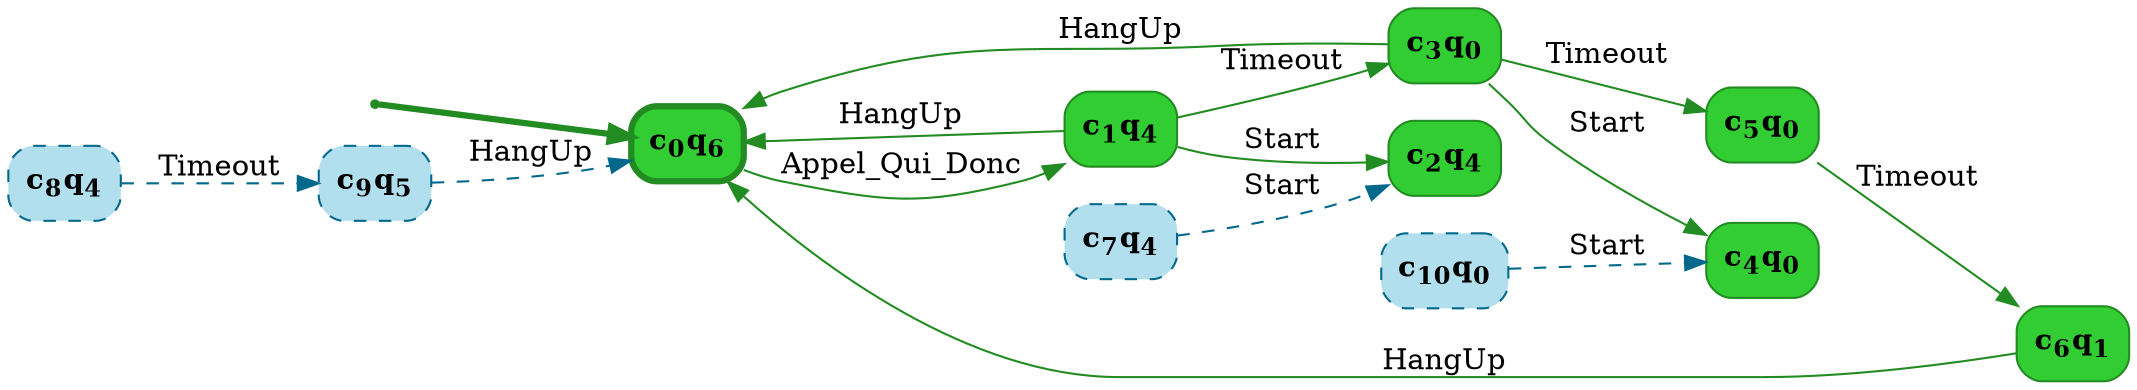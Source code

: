 digraph g {

	rankdir="LR"

	__invisible__[shape="point", color="forestgreen"]
	c0q6[label=<<b>c<sub>0</sub>q<sub>6</sub></b>>, shape="box", style="rounded, filled", fillcolor="limegreen", color="forestgreen", penwidth=3] // Initial
	c1q4[label=<<b>c<sub>1</sub>q<sub>4</sub></b>>, shape="box", style="rounded, filled", fillcolor="limegreen", color="forestgreen"]
	c2q4[label=<<b>c<sub>2</sub>q<sub>4</sub></b>>, shape="box", style="rounded, filled", fillcolor="limegreen", color="forestgreen"]
	c3q0[label=<<b>c<sub>3</sub>q<sub>0</sub></b>>, shape="box", style="rounded, filled", fillcolor="limegreen", color="forestgreen"]
	c4q0[label=<<b>c<sub>4</sub>q<sub>0</sub></b>>, shape="box", style="rounded, filled", fillcolor="limegreen", color="forestgreen"]
	c5q0[label=<<b>c<sub>5</sub>q<sub>0</sub></b>>, shape="box", style="rounded, filled", fillcolor="limegreen", color="forestgreen"]
	c6q1[label=<<b>c<sub>6</sub>q<sub>1</sub></b>>, shape="box", style="rounded, filled", fillcolor="limegreen", color="forestgreen"]
	c7q4[label=<<b>c<sub>7</sub>q<sub>4</sub></b>>, shape="box", style="rounded, filled, dashed", fillcolor="lightblue2", color="deepskyblue4"]
	c8q4[label=<<b>c<sub>8</sub>q<sub>4</sub></b>>, shape="box", style="rounded, filled, dashed", fillcolor="lightblue2", color="deepskyblue4"]
	c9q5[label=<<b>c<sub>9</sub>q<sub>5</sub></b>>, shape="box", style="rounded, filled, dashed", fillcolor="lightblue2", color="deepskyblue4"]
	c10q0[label=<<b>c<sub>10</sub>q<sub>0</sub></b>>, shape="box", style="rounded, filled, dashed", fillcolor="lightblue2", color="deepskyblue4"]

	__invisible__ -> c0q6[penwidth=3, color="forestgreen"]
	c0q6 -> c1q4[label=<Appel_Qui_Donc>, color="forestgreen"]
	c1q4 -> c0q6[label=<HangUp>, color="forestgreen"]
	c1q4 -> c2q4[label=<Start>, color="forestgreen"]
	c1q4 -> c3q0[label=<Timeout>, color="forestgreen"]
	c3q0 -> c0q6[label=<HangUp>, color="forestgreen"]
	c3q0 -> c4q0[label=<Start>, color="forestgreen"]
	c3q0 -> c5q0[label=<Timeout>, color="forestgreen"]
	c5q0 -> c6q1[label=<Timeout>, color="forestgreen"]
	c6q1 -> c0q6[label=<HangUp>, color="forestgreen"]
	c7q4 -> c2q4[label=<Start>, color="deepskyblue4", style="dashed"]
	c8q4 -> c9q5[label=<Timeout>, color="deepskyblue4", style="dashed"]
	c10q0 -> c4q0[label=<Start>, color="deepskyblue4", style="dashed"]
	c9q5 -> c0q6[label=<HangUp>, color="deepskyblue4", style="dashed"]

}
